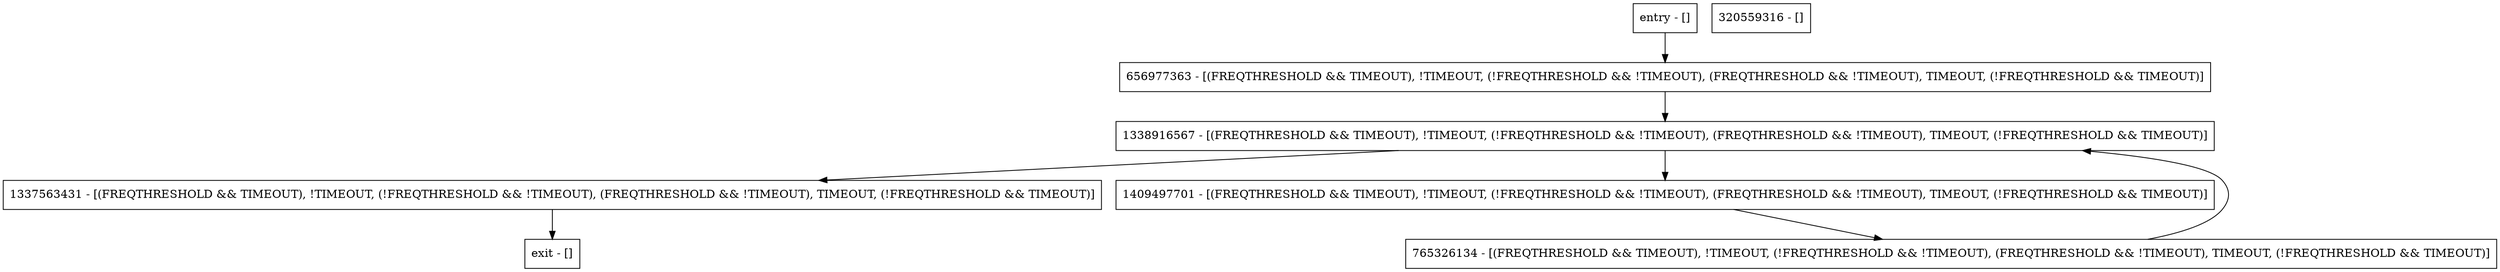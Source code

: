 digraph <init> {
node [shape=record];
entry [label="entry - []"];
exit [label="exit - []"];
1337563431 [label="1337563431 - [(FREQTHRESHOLD && TIMEOUT), !TIMEOUT, (!FREQTHRESHOLD && !TIMEOUT), (FREQTHRESHOLD && !TIMEOUT), TIMEOUT, (!FREQTHRESHOLD && TIMEOUT)]"];
1338916567 [label="1338916567 - [(FREQTHRESHOLD && TIMEOUT), !TIMEOUT, (!FREQTHRESHOLD && !TIMEOUT), (FREQTHRESHOLD && !TIMEOUT), TIMEOUT, (!FREQTHRESHOLD && TIMEOUT)]"];
1409497701 [label="1409497701 - [(FREQTHRESHOLD && TIMEOUT), !TIMEOUT, (!FREQTHRESHOLD && !TIMEOUT), (FREQTHRESHOLD && !TIMEOUT), TIMEOUT, (!FREQTHRESHOLD && TIMEOUT)]"];
656977363 [label="656977363 - [(FREQTHRESHOLD && TIMEOUT), !TIMEOUT, (!FREQTHRESHOLD && !TIMEOUT), (FREQTHRESHOLD && !TIMEOUT), TIMEOUT, (!FREQTHRESHOLD && TIMEOUT)]"];
320559316 [label="320559316 - []"];
765326134 [label="765326134 - [(FREQTHRESHOLD && TIMEOUT), !TIMEOUT, (!FREQTHRESHOLD && !TIMEOUT), (FREQTHRESHOLD && !TIMEOUT), TIMEOUT, (!FREQTHRESHOLD && TIMEOUT)]"];
entry;
exit;
entry -> 656977363;
1337563431 -> exit;
1338916567 -> 1337563431;
1338916567 -> 1409497701;
1409497701 -> 765326134;
656977363 -> 1338916567;
765326134 -> 1338916567;
}
